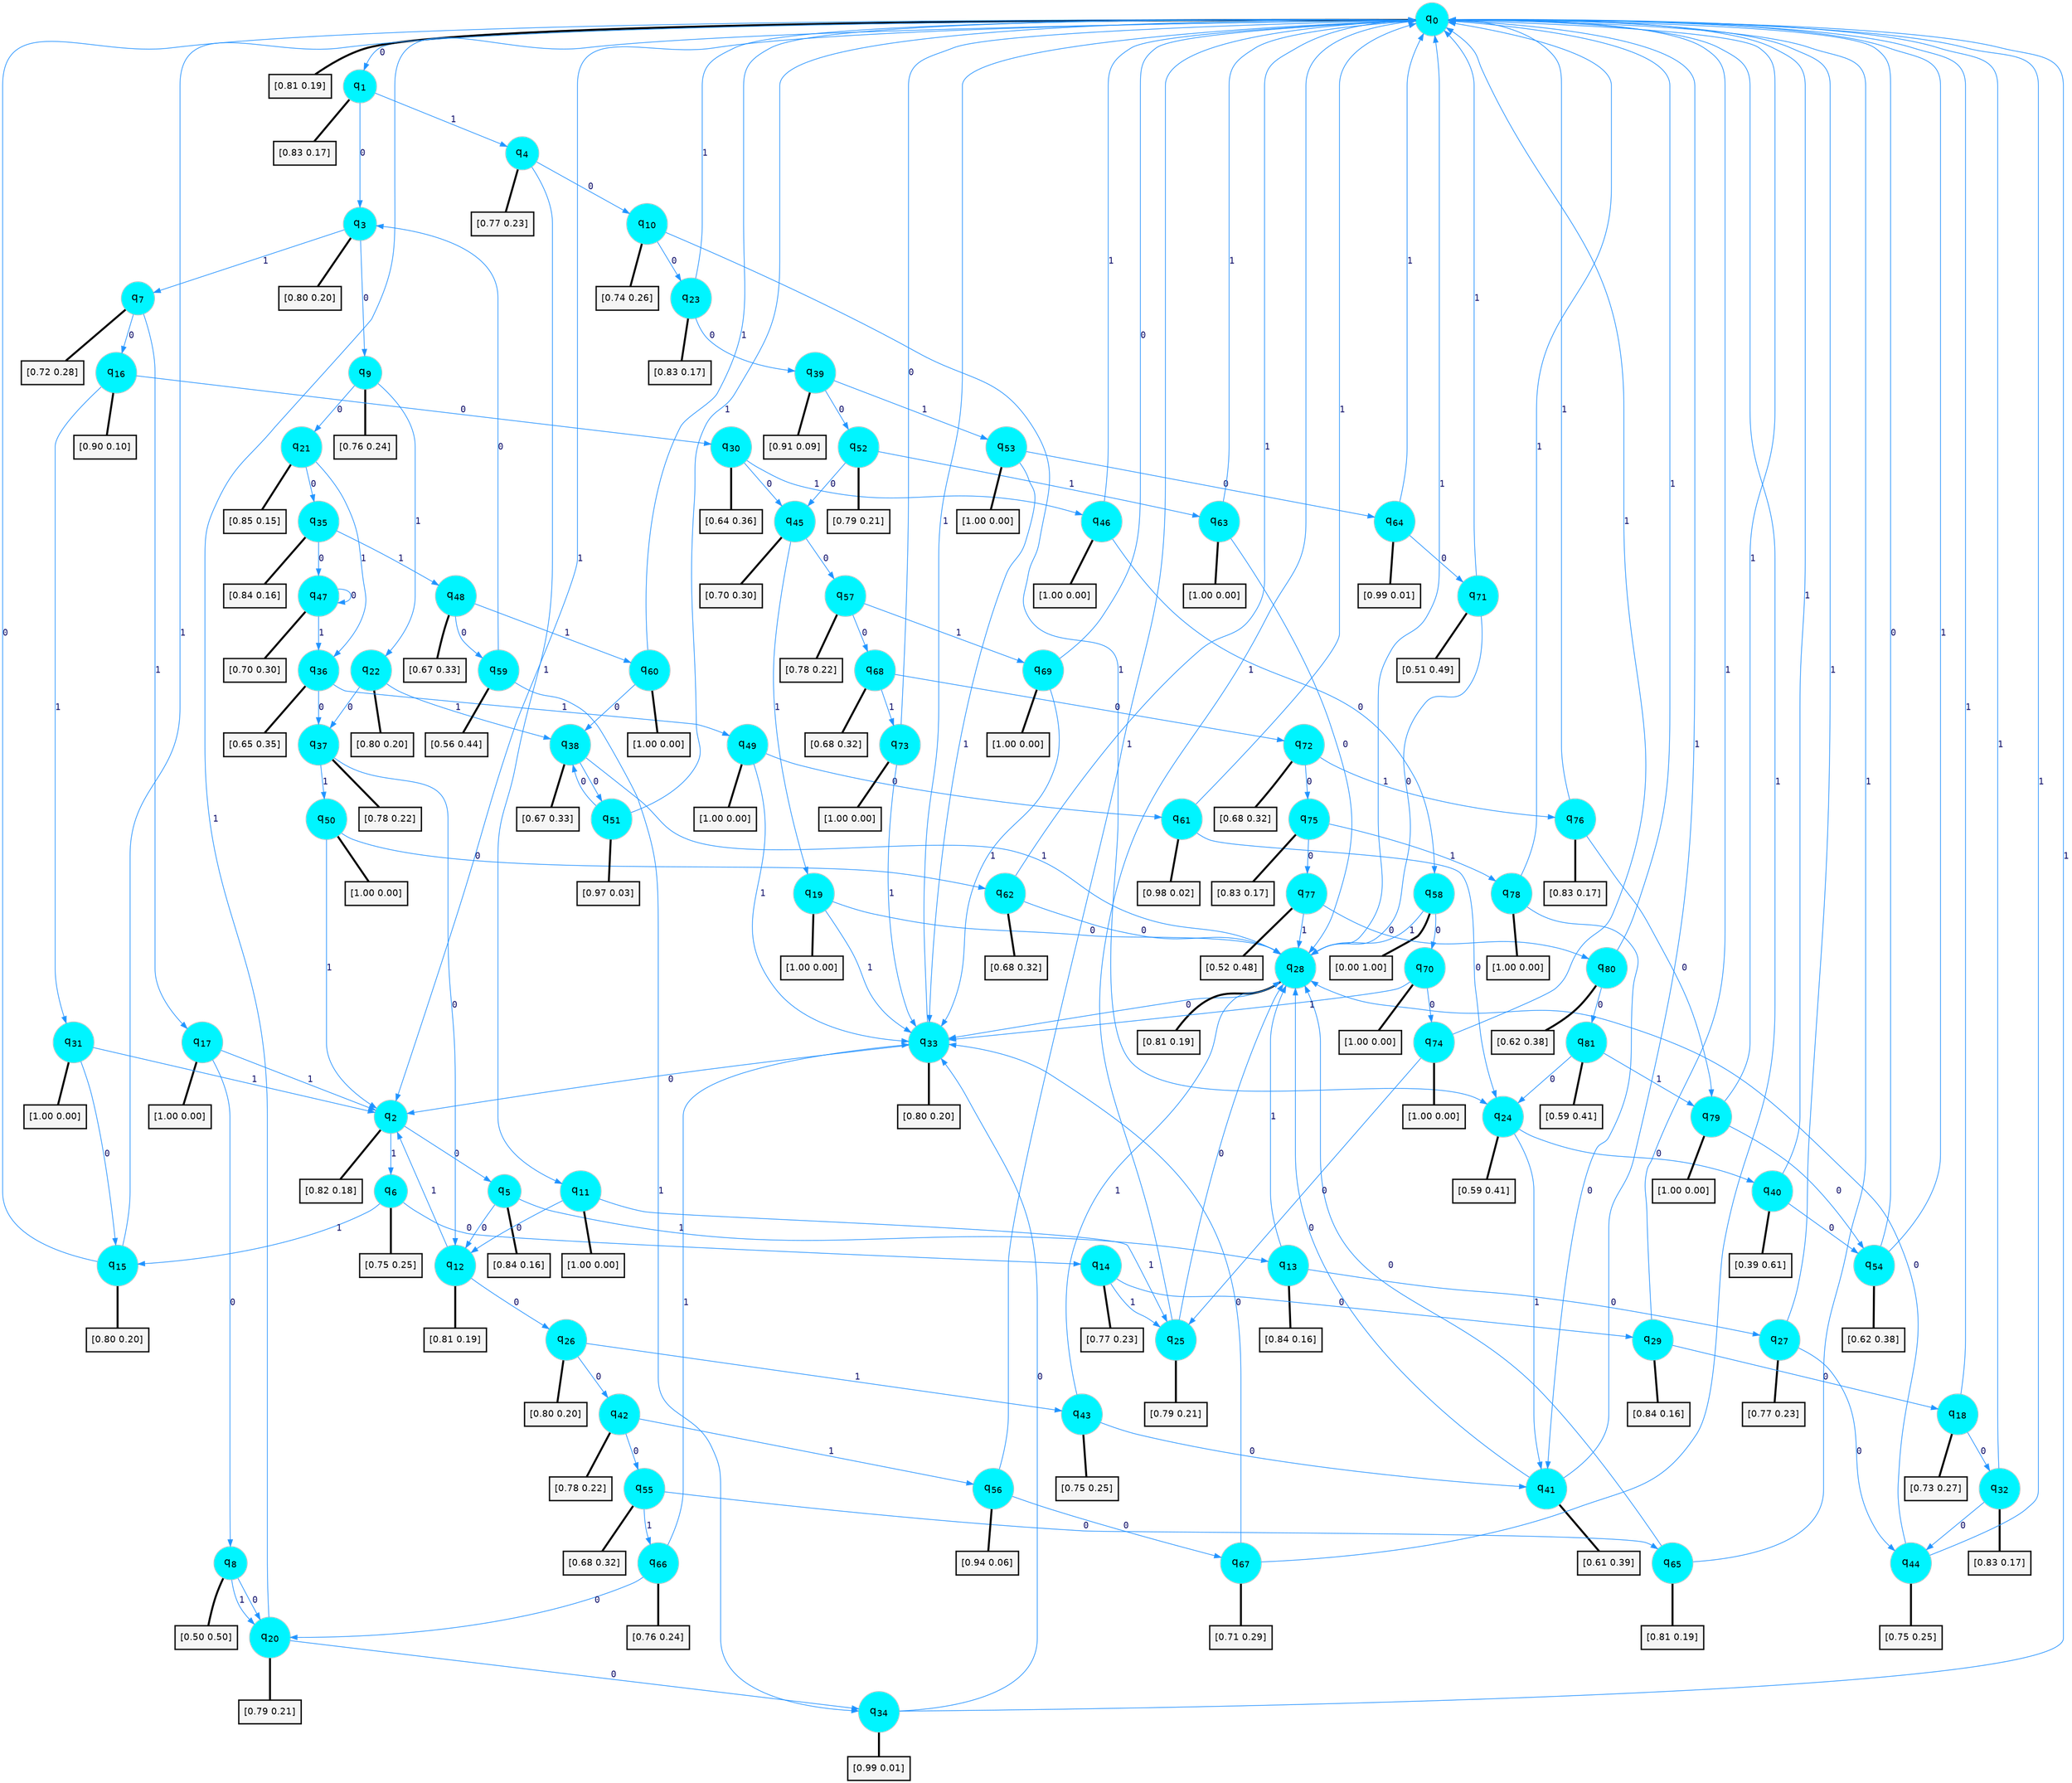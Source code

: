 digraph G {
graph [
bgcolor=transparent, dpi=300, rankdir=TD, size="40,25"];
node [
color=gray, fillcolor=turquoise1, fontcolor=black, fontname=Helvetica, fontsize=16, fontweight=bold, shape=circle, style=filled];
edge [
arrowsize=1, color=dodgerblue1, fontcolor=midnightblue, fontname=courier, fontweight=bold, penwidth=1, style=solid, weight=20];
0[label=<q<SUB>0</SUB>>];
1[label=<q<SUB>1</SUB>>];
2[label=<q<SUB>2</SUB>>];
3[label=<q<SUB>3</SUB>>];
4[label=<q<SUB>4</SUB>>];
5[label=<q<SUB>5</SUB>>];
6[label=<q<SUB>6</SUB>>];
7[label=<q<SUB>7</SUB>>];
8[label=<q<SUB>8</SUB>>];
9[label=<q<SUB>9</SUB>>];
10[label=<q<SUB>10</SUB>>];
11[label=<q<SUB>11</SUB>>];
12[label=<q<SUB>12</SUB>>];
13[label=<q<SUB>13</SUB>>];
14[label=<q<SUB>14</SUB>>];
15[label=<q<SUB>15</SUB>>];
16[label=<q<SUB>16</SUB>>];
17[label=<q<SUB>17</SUB>>];
18[label=<q<SUB>18</SUB>>];
19[label=<q<SUB>19</SUB>>];
20[label=<q<SUB>20</SUB>>];
21[label=<q<SUB>21</SUB>>];
22[label=<q<SUB>22</SUB>>];
23[label=<q<SUB>23</SUB>>];
24[label=<q<SUB>24</SUB>>];
25[label=<q<SUB>25</SUB>>];
26[label=<q<SUB>26</SUB>>];
27[label=<q<SUB>27</SUB>>];
28[label=<q<SUB>28</SUB>>];
29[label=<q<SUB>29</SUB>>];
30[label=<q<SUB>30</SUB>>];
31[label=<q<SUB>31</SUB>>];
32[label=<q<SUB>32</SUB>>];
33[label=<q<SUB>33</SUB>>];
34[label=<q<SUB>34</SUB>>];
35[label=<q<SUB>35</SUB>>];
36[label=<q<SUB>36</SUB>>];
37[label=<q<SUB>37</SUB>>];
38[label=<q<SUB>38</SUB>>];
39[label=<q<SUB>39</SUB>>];
40[label=<q<SUB>40</SUB>>];
41[label=<q<SUB>41</SUB>>];
42[label=<q<SUB>42</SUB>>];
43[label=<q<SUB>43</SUB>>];
44[label=<q<SUB>44</SUB>>];
45[label=<q<SUB>45</SUB>>];
46[label=<q<SUB>46</SUB>>];
47[label=<q<SUB>47</SUB>>];
48[label=<q<SUB>48</SUB>>];
49[label=<q<SUB>49</SUB>>];
50[label=<q<SUB>50</SUB>>];
51[label=<q<SUB>51</SUB>>];
52[label=<q<SUB>52</SUB>>];
53[label=<q<SUB>53</SUB>>];
54[label=<q<SUB>54</SUB>>];
55[label=<q<SUB>55</SUB>>];
56[label=<q<SUB>56</SUB>>];
57[label=<q<SUB>57</SUB>>];
58[label=<q<SUB>58</SUB>>];
59[label=<q<SUB>59</SUB>>];
60[label=<q<SUB>60</SUB>>];
61[label=<q<SUB>61</SUB>>];
62[label=<q<SUB>62</SUB>>];
63[label=<q<SUB>63</SUB>>];
64[label=<q<SUB>64</SUB>>];
65[label=<q<SUB>65</SUB>>];
66[label=<q<SUB>66</SUB>>];
67[label=<q<SUB>67</SUB>>];
68[label=<q<SUB>68</SUB>>];
69[label=<q<SUB>69</SUB>>];
70[label=<q<SUB>70</SUB>>];
71[label=<q<SUB>71</SUB>>];
72[label=<q<SUB>72</SUB>>];
73[label=<q<SUB>73</SUB>>];
74[label=<q<SUB>74</SUB>>];
75[label=<q<SUB>75</SUB>>];
76[label=<q<SUB>76</SUB>>];
77[label=<q<SUB>77</SUB>>];
78[label=<q<SUB>78</SUB>>];
79[label=<q<SUB>79</SUB>>];
80[label=<q<SUB>80</SUB>>];
81[label=<q<SUB>81</SUB>>];
82[label="[0.81 0.19]", shape=box,fontcolor=black, fontname=Helvetica, fontsize=14, penwidth=2, fillcolor=whitesmoke,color=black];
83[label="[0.83 0.17]", shape=box,fontcolor=black, fontname=Helvetica, fontsize=14, penwidth=2, fillcolor=whitesmoke,color=black];
84[label="[0.82 0.18]", shape=box,fontcolor=black, fontname=Helvetica, fontsize=14, penwidth=2, fillcolor=whitesmoke,color=black];
85[label="[0.80 0.20]", shape=box,fontcolor=black, fontname=Helvetica, fontsize=14, penwidth=2, fillcolor=whitesmoke,color=black];
86[label="[0.77 0.23]", shape=box,fontcolor=black, fontname=Helvetica, fontsize=14, penwidth=2, fillcolor=whitesmoke,color=black];
87[label="[0.84 0.16]", shape=box,fontcolor=black, fontname=Helvetica, fontsize=14, penwidth=2, fillcolor=whitesmoke,color=black];
88[label="[0.75 0.25]", shape=box,fontcolor=black, fontname=Helvetica, fontsize=14, penwidth=2, fillcolor=whitesmoke,color=black];
89[label="[0.72 0.28]", shape=box,fontcolor=black, fontname=Helvetica, fontsize=14, penwidth=2, fillcolor=whitesmoke,color=black];
90[label="[0.50 0.50]", shape=box,fontcolor=black, fontname=Helvetica, fontsize=14, penwidth=2, fillcolor=whitesmoke,color=black];
91[label="[0.76 0.24]", shape=box,fontcolor=black, fontname=Helvetica, fontsize=14, penwidth=2, fillcolor=whitesmoke,color=black];
92[label="[0.74 0.26]", shape=box,fontcolor=black, fontname=Helvetica, fontsize=14, penwidth=2, fillcolor=whitesmoke,color=black];
93[label="[1.00 0.00]", shape=box,fontcolor=black, fontname=Helvetica, fontsize=14, penwidth=2, fillcolor=whitesmoke,color=black];
94[label="[0.81 0.19]", shape=box,fontcolor=black, fontname=Helvetica, fontsize=14, penwidth=2, fillcolor=whitesmoke,color=black];
95[label="[0.84 0.16]", shape=box,fontcolor=black, fontname=Helvetica, fontsize=14, penwidth=2, fillcolor=whitesmoke,color=black];
96[label="[0.77 0.23]", shape=box,fontcolor=black, fontname=Helvetica, fontsize=14, penwidth=2, fillcolor=whitesmoke,color=black];
97[label="[0.80 0.20]", shape=box,fontcolor=black, fontname=Helvetica, fontsize=14, penwidth=2, fillcolor=whitesmoke,color=black];
98[label="[0.90 0.10]", shape=box,fontcolor=black, fontname=Helvetica, fontsize=14, penwidth=2, fillcolor=whitesmoke,color=black];
99[label="[1.00 0.00]", shape=box,fontcolor=black, fontname=Helvetica, fontsize=14, penwidth=2, fillcolor=whitesmoke,color=black];
100[label="[0.73 0.27]", shape=box,fontcolor=black, fontname=Helvetica, fontsize=14, penwidth=2, fillcolor=whitesmoke,color=black];
101[label="[1.00 0.00]", shape=box,fontcolor=black, fontname=Helvetica, fontsize=14, penwidth=2, fillcolor=whitesmoke,color=black];
102[label="[0.79 0.21]", shape=box,fontcolor=black, fontname=Helvetica, fontsize=14, penwidth=2, fillcolor=whitesmoke,color=black];
103[label="[0.85 0.15]", shape=box,fontcolor=black, fontname=Helvetica, fontsize=14, penwidth=2, fillcolor=whitesmoke,color=black];
104[label="[0.80 0.20]", shape=box,fontcolor=black, fontname=Helvetica, fontsize=14, penwidth=2, fillcolor=whitesmoke,color=black];
105[label="[0.83 0.17]", shape=box,fontcolor=black, fontname=Helvetica, fontsize=14, penwidth=2, fillcolor=whitesmoke,color=black];
106[label="[0.59 0.41]", shape=box,fontcolor=black, fontname=Helvetica, fontsize=14, penwidth=2, fillcolor=whitesmoke,color=black];
107[label="[0.79 0.21]", shape=box,fontcolor=black, fontname=Helvetica, fontsize=14, penwidth=2, fillcolor=whitesmoke,color=black];
108[label="[0.80 0.20]", shape=box,fontcolor=black, fontname=Helvetica, fontsize=14, penwidth=2, fillcolor=whitesmoke,color=black];
109[label="[0.77 0.23]", shape=box,fontcolor=black, fontname=Helvetica, fontsize=14, penwidth=2, fillcolor=whitesmoke,color=black];
110[label="[0.81 0.19]", shape=box,fontcolor=black, fontname=Helvetica, fontsize=14, penwidth=2, fillcolor=whitesmoke,color=black];
111[label="[0.84 0.16]", shape=box,fontcolor=black, fontname=Helvetica, fontsize=14, penwidth=2, fillcolor=whitesmoke,color=black];
112[label="[0.64 0.36]", shape=box,fontcolor=black, fontname=Helvetica, fontsize=14, penwidth=2, fillcolor=whitesmoke,color=black];
113[label="[1.00 0.00]", shape=box,fontcolor=black, fontname=Helvetica, fontsize=14, penwidth=2, fillcolor=whitesmoke,color=black];
114[label="[0.83 0.17]", shape=box,fontcolor=black, fontname=Helvetica, fontsize=14, penwidth=2, fillcolor=whitesmoke,color=black];
115[label="[0.80 0.20]", shape=box,fontcolor=black, fontname=Helvetica, fontsize=14, penwidth=2, fillcolor=whitesmoke,color=black];
116[label="[0.99 0.01]", shape=box,fontcolor=black, fontname=Helvetica, fontsize=14, penwidth=2, fillcolor=whitesmoke,color=black];
117[label="[0.84 0.16]", shape=box,fontcolor=black, fontname=Helvetica, fontsize=14, penwidth=2, fillcolor=whitesmoke,color=black];
118[label="[0.65 0.35]", shape=box,fontcolor=black, fontname=Helvetica, fontsize=14, penwidth=2, fillcolor=whitesmoke,color=black];
119[label="[0.78 0.22]", shape=box,fontcolor=black, fontname=Helvetica, fontsize=14, penwidth=2, fillcolor=whitesmoke,color=black];
120[label="[0.67 0.33]", shape=box,fontcolor=black, fontname=Helvetica, fontsize=14, penwidth=2, fillcolor=whitesmoke,color=black];
121[label="[0.91 0.09]", shape=box,fontcolor=black, fontname=Helvetica, fontsize=14, penwidth=2, fillcolor=whitesmoke,color=black];
122[label="[0.39 0.61]", shape=box,fontcolor=black, fontname=Helvetica, fontsize=14, penwidth=2, fillcolor=whitesmoke,color=black];
123[label="[0.61 0.39]", shape=box,fontcolor=black, fontname=Helvetica, fontsize=14, penwidth=2, fillcolor=whitesmoke,color=black];
124[label="[0.78 0.22]", shape=box,fontcolor=black, fontname=Helvetica, fontsize=14, penwidth=2, fillcolor=whitesmoke,color=black];
125[label="[0.75 0.25]", shape=box,fontcolor=black, fontname=Helvetica, fontsize=14, penwidth=2, fillcolor=whitesmoke,color=black];
126[label="[0.75 0.25]", shape=box,fontcolor=black, fontname=Helvetica, fontsize=14, penwidth=2, fillcolor=whitesmoke,color=black];
127[label="[0.70 0.30]", shape=box,fontcolor=black, fontname=Helvetica, fontsize=14, penwidth=2, fillcolor=whitesmoke,color=black];
128[label="[1.00 0.00]", shape=box,fontcolor=black, fontname=Helvetica, fontsize=14, penwidth=2, fillcolor=whitesmoke,color=black];
129[label="[0.70 0.30]", shape=box,fontcolor=black, fontname=Helvetica, fontsize=14, penwidth=2, fillcolor=whitesmoke,color=black];
130[label="[0.67 0.33]", shape=box,fontcolor=black, fontname=Helvetica, fontsize=14, penwidth=2, fillcolor=whitesmoke,color=black];
131[label="[1.00 0.00]", shape=box,fontcolor=black, fontname=Helvetica, fontsize=14, penwidth=2, fillcolor=whitesmoke,color=black];
132[label="[1.00 0.00]", shape=box,fontcolor=black, fontname=Helvetica, fontsize=14, penwidth=2, fillcolor=whitesmoke,color=black];
133[label="[0.97 0.03]", shape=box,fontcolor=black, fontname=Helvetica, fontsize=14, penwidth=2, fillcolor=whitesmoke,color=black];
134[label="[0.79 0.21]", shape=box,fontcolor=black, fontname=Helvetica, fontsize=14, penwidth=2, fillcolor=whitesmoke,color=black];
135[label="[1.00 0.00]", shape=box,fontcolor=black, fontname=Helvetica, fontsize=14, penwidth=2, fillcolor=whitesmoke,color=black];
136[label="[0.62 0.38]", shape=box,fontcolor=black, fontname=Helvetica, fontsize=14, penwidth=2, fillcolor=whitesmoke,color=black];
137[label="[0.68 0.32]", shape=box,fontcolor=black, fontname=Helvetica, fontsize=14, penwidth=2, fillcolor=whitesmoke,color=black];
138[label="[0.94 0.06]", shape=box,fontcolor=black, fontname=Helvetica, fontsize=14, penwidth=2, fillcolor=whitesmoke,color=black];
139[label="[0.78 0.22]", shape=box,fontcolor=black, fontname=Helvetica, fontsize=14, penwidth=2, fillcolor=whitesmoke,color=black];
140[label="[0.00 1.00]", shape=box,fontcolor=black, fontname=Helvetica, fontsize=14, penwidth=2, fillcolor=whitesmoke,color=black];
141[label="[0.56 0.44]", shape=box,fontcolor=black, fontname=Helvetica, fontsize=14, penwidth=2, fillcolor=whitesmoke,color=black];
142[label="[1.00 0.00]", shape=box,fontcolor=black, fontname=Helvetica, fontsize=14, penwidth=2, fillcolor=whitesmoke,color=black];
143[label="[0.98 0.02]", shape=box,fontcolor=black, fontname=Helvetica, fontsize=14, penwidth=2, fillcolor=whitesmoke,color=black];
144[label="[0.68 0.32]", shape=box,fontcolor=black, fontname=Helvetica, fontsize=14, penwidth=2, fillcolor=whitesmoke,color=black];
145[label="[1.00 0.00]", shape=box,fontcolor=black, fontname=Helvetica, fontsize=14, penwidth=2, fillcolor=whitesmoke,color=black];
146[label="[0.99 0.01]", shape=box,fontcolor=black, fontname=Helvetica, fontsize=14, penwidth=2, fillcolor=whitesmoke,color=black];
147[label="[0.81 0.19]", shape=box,fontcolor=black, fontname=Helvetica, fontsize=14, penwidth=2, fillcolor=whitesmoke,color=black];
148[label="[0.76 0.24]", shape=box,fontcolor=black, fontname=Helvetica, fontsize=14, penwidth=2, fillcolor=whitesmoke,color=black];
149[label="[0.71 0.29]", shape=box,fontcolor=black, fontname=Helvetica, fontsize=14, penwidth=2, fillcolor=whitesmoke,color=black];
150[label="[0.68 0.32]", shape=box,fontcolor=black, fontname=Helvetica, fontsize=14, penwidth=2, fillcolor=whitesmoke,color=black];
151[label="[1.00 0.00]", shape=box,fontcolor=black, fontname=Helvetica, fontsize=14, penwidth=2, fillcolor=whitesmoke,color=black];
152[label="[1.00 0.00]", shape=box,fontcolor=black, fontname=Helvetica, fontsize=14, penwidth=2, fillcolor=whitesmoke,color=black];
153[label="[0.51 0.49]", shape=box,fontcolor=black, fontname=Helvetica, fontsize=14, penwidth=2, fillcolor=whitesmoke,color=black];
154[label="[0.68 0.32]", shape=box,fontcolor=black, fontname=Helvetica, fontsize=14, penwidth=2, fillcolor=whitesmoke,color=black];
155[label="[1.00 0.00]", shape=box,fontcolor=black, fontname=Helvetica, fontsize=14, penwidth=2, fillcolor=whitesmoke,color=black];
156[label="[1.00 0.00]", shape=box,fontcolor=black, fontname=Helvetica, fontsize=14, penwidth=2, fillcolor=whitesmoke,color=black];
157[label="[0.83 0.17]", shape=box,fontcolor=black, fontname=Helvetica, fontsize=14, penwidth=2, fillcolor=whitesmoke,color=black];
158[label="[0.83 0.17]", shape=box,fontcolor=black, fontname=Helvetica, fontsize=14, penwidth=2, fillcolor=whitesmoke,color=black];
159[label="[0.52 0.48]", shape=box,fontcolor=black, fontname=Helvetica, fontsize=14, penwidth=2, fillcolor=whitesmoke,color=black];
160[label="[1.00 0.00]", shape=box,fontcolor=black, fontname=Helvetica, fontsize=14, penwidth=2, fillcolor=whitesmoke,color=black];
161[label="[1.00 0.00]", shape=box,fontcolor=black, fontname=Helvetica, fontsize=14, penwidth=2, fillcolor=whitesmoke,color=black];
162[label="[0.62 0.38]", shape=box,fontcolor=black, fontname=Helvetica, fontsize=14, penwidth=2, fillcolor=whitesmoke,color=black];
163[label="[0.59 0.41]", shape=box,fontcolor=black, fontname=Helvetica, fontsize=14, penwidth=2, fillcolor=whitesmoke,color=black];
0->1 [label=0];
0->2 [label=1];
0->82 [arrowhead=none, penwidth=3,color=black];
1->3 [label=0];
1->4 [label=1];
1->83 [arrowhead=none, penwidth=3,color=black];
2->5 [label=0];
2->6 [label=1];
2->84 [arrowhead=none, penwidth=3,color=black];
3->9 [label=0];
3->7 [label=1];
3->85 [arrowhead=none, penwidth=3,color=black];
4->10 [label=0];
4->11 [label=1];
4->86 [arrowhead=none, penwidth=3,color=black];
5->12 [label=0];
5->13 [label=1];
5->87 [arrowhead=none, penwidth=3,color=black];
6->14 [label=0];
6->15 [label=1];
6->88 [arrowhead=none, penwidth=3,color=black];
7->16 [label=0];
7->17 [label=1];
7->89 [arrowhead=none, penwidth=3,color=black];
8->20 [label=0];
8->20 [label=1];
8->90 [arrowhead=none, penwidth=3,color=black];
9->21 [label=0];
9->22 [label=1];
9->91 [arrowhead=none, penwidth=3,color=black];
10->23 [label=0];
10->24 [label=1];
10->92 [arrowhead=none, penwidth=3,color=black];
11->12 [label=0];
11->25 [label=1];
11->93 [arrowhead=none, penwidth=3,color=black];
12->26 [label=0];
12->2 [label=1];
12->94 [arrowhead=none, penwidth=3,color=black];
13->27 [label=0];
13->28 [label=1];
13->95 [arrowhead=none, penwidth=3,color=black];
14->29 [label=0];
14->25 [label=1];
14->96 [arrowhead=none, penwidth=3,color=black];
15->0 [label=0];
15->0 [label=1];
15->97 [arrowhead=none, penwidth=3,color=black];
16->30 [label=0];
16->31 [label=1];
16->98 [arrowhead=none, penwidth=3,color=black];
17->8 [label=0];
17->2 [label=1];
17->99 [arrowhead=none, penwidth=3,color=black];
18->32 [label=0];
18->0 [label=1];
18->100 [arrowhead=none, penwidth=3,color=black];
19->28 [label=0];
19->33 [label=1];
19->101 [arrowhead=none, penwidth=3,color=black];
20->34 [label=0];
20->0 [label=1];
20->102 [arrowhead=none, penwidth=3,color=black];
21->35 [label=0];
21->36 [label=1];
21->103 [arrowhead=none, penwidth=3,color=black];
22->37 [label=0];
22->38 [label=1];
22->104 [arrowhead=none, penwidth=3,color=black];
23->39 [label=0];
23->0 [label=1];
23->105 [arrowhead=none, penwidth=3,color=black];
24->40 [label=0];
24->41 [label=1];
24->106 [arrowhead=none, penwidth=3,color=black];
25->28 [label=0];
25->0 [label=1];
25->107 [arrowhead=none, penwidth=3,color=black];
26->42 [label=0];
26->43 [label=1];
26->108 [arrowhead=none, penwidth=3,color=black];
27->44 [label=0];
27->0 [label=1];
27->109 [arrowhead=none, penwidth=3,color=black];
28->33 [label=0];
28->0 [label=1];
28->110 [arrowhead=none, penwidth=3,color=black];
29->18 [label=0];
29->0 [label=1];
29->111 [arrowhead=none, penwidth=3,color=black];
30->45 [label=0];
30->46 [label=1];
30->112 [arrowhead=none, penwidth=3,color=black];
31->15 [label=0];
31->2 [label=1];
31->113 [arrowhead=none, penwidth=3,color=black];
32->44 [label=0];
32->0 [label=1];
32->114 [arrowhead=none, penwidth=3,color=black];
33->2 [label=0];
33->0 [label=1];
33->115 [arrowhead=none, penwidth=3,color=black];
34->33 [label=0];
34->0 [label=1];
34->116 [arrowhead=none, penwidth=3,color=black];
35->47 [label=0];
35->48 [label=1];
35->117 [arrowhead=none, penwidth=3,color=black];
36->37 [label=0];
36->49 [label=1];
36->118 [arrowhead=none, penwidth=3,color=black];
37->12 [label=0];
37->50 [label=1];
37->119 [arrowhead=none, penwidth=3,color=black];
38->51 [label=0];
38->28 [label=1];
38->120 [arrowhead=none, penwidth=3,color=black];
39->52 [label=0];
39->53 [label=1];
39->121 [arrowhead=none, penwidth=3,color=black];
40->54 [label=0];
40->0 [label=1];
40->122 [arrowhead=none, penwidth=3,color=black];
41->28 [label=0];
41->0 [label=1];
41->123 [arrowhead=none, penwidth=3,color=black];
42->55 [label=0];
42->56 [label=1];
42->124 [arrowhead=none, penwidth=3,color=black];
43->41 [label=0];
43->28 [label=1];
43->125 [arrowhead=none, penwidth=3,color=black];
44->28 [label=0];
44->0 [label=1];
44->126 [arrowhead=none, penwidth=3,color=black];
45->57 [label=0];
45->19 [label=1];
45->127 [arrowhead=none, penwidth=3,color=black];
46->58 [label=0];
46->0 [label=1];
46->128 [arrowhead=none, penwidth=3,color=black];
47->47 [label=0];
47->36 [label=1];
47->129 [arrowhead=none, penwidth=3,color=black];
48->59 [label=0];
48->60 [label=1];
48->130 [arrowhead=none, penwidth=3,color=black];
49->61 [label=0];
49->33 [label=1];
49->131 [arrowhead=none, penwidth=3,color=black];
50->62 [label=0];
50->2 [label=1];
50->132 [arrowhead=none, penwidth=3,color=black];
51->38 [label=0];
51->0 [label=1];
51->133 [arrowhead=none, penwidth=3,color=black];
52->45 [label=0];
52->63 [label=1];
52->134 [arrowhead=none, penwidth=3,color=black];
53->64 [label=0];
53->33 [label=1];
53->135 [arrowhead=none, penwidth=3,color=black];
54->0 [label=0];
54->0 [label=1];
54->136 [arrowhead=none, penwidth=3,color=black];
55->65 [label=0];
55->66 [label=1];
55->137 [arrowhead=none, penwidth=3,color=black];
56->67 [label=0];
56->0 [label=1];
56->138 [arrowhead=none, penwidth=3,color=black];
57->68 [label=0];
57->69 [label=1];
57->139 [arrowhead=none, penwidth=3,color=black];
58->70 [label=0];
58->28 [label=1];
58->140 [arrowhead=none, penwidth=3,color=black];
59->3 [label=0];
59->34 [label=1];
59->141 [arrowhead=none, penwidth=3,color=black];
60->38 [label=0];
60->0 [label=1];
60->142 [arrowhead=none, penwidth=3,color=black];
61->24 [label=0];
61->0 [label=1];
61->143 [arrowhead=none, penwidth=3,color=black];
62->28 [label=0];
62->0 [label=1];
62->144 [arrowhead=none, penwidth=3,color=black];
63->28 [label=0];
63->0 [label=1];
63->145 [arrowhead=none, penwidth=3,color=black];
64->71 [label=0];
64->0 [label=1];
64->146 [arrowhead=none, penwidth=3,color=black];
65->28 [label=0];
65->0 [label=1];
65->147 [arrowhead=none, penwidth=3,color=black];
66->20 [label=0];
66->33 [label=1];
66->148 [arrowhead=none, penwidth=3,color=black];
67->33 [label=0];
67->0 [label=1];
67->149 [arrowhead=none, penwidth=3,color=black];
68->72 [label=0];
68->73 [label=1];
68->150 [arrowhead=none, penwidth=3,color=black];
69->0 [label=0];
69->33 [label=1];
69->151 [arrowhead=none, penwidth=3,color=black];
70->74 [label=0];
70->33 [label=1];
70->152 [arrowhead=none, penwidth=3,color=black];
71->28 [label=0];
71->0 [label=1];
71->153 [arrowhead=none, penwidth=3,color=black];
72->75 [label=0];
72->76 [label=1];
72->154 [arrowhead=none, penwidth=3,color=black];
73->0 [label=0];
73->33 [label=1];
73->155 [arrowhead=none, penwidth=3,color=black];
74->25 [label=0];
74->0 [label=1];
74->156 [arrowhead=none, penwidth=3,color=black];
75->77 [label=0];
75->78 [label=1];
75->157 [arrowhead=none, penwidth=3,color=black];
76->79 [label=0];
76->0 [label=1];
76->158 [arrowhead=none, penwidth=3,color=black];
77->80 [label=0];
77->28 [label=1];
77->159 [arrowhead=none, penwidth=3,color=black];
78->41 [label=0];
78->0 [label=1];
78->160 [arrowhead=none, penwidth=3,color=black];
79->54 [label=0];
79->0 [label=1];
79->161 [arrowhead=none, penwidth=3,color=black];
80->81 [label=0];
80->0 [label=1];
80->162 [arrowhead=none, penwidth=3,color=black];
81->24 [label=0];
81->79 [label=1];
81->163 [arrowhead=none, penwidth=3,color=black];
}
